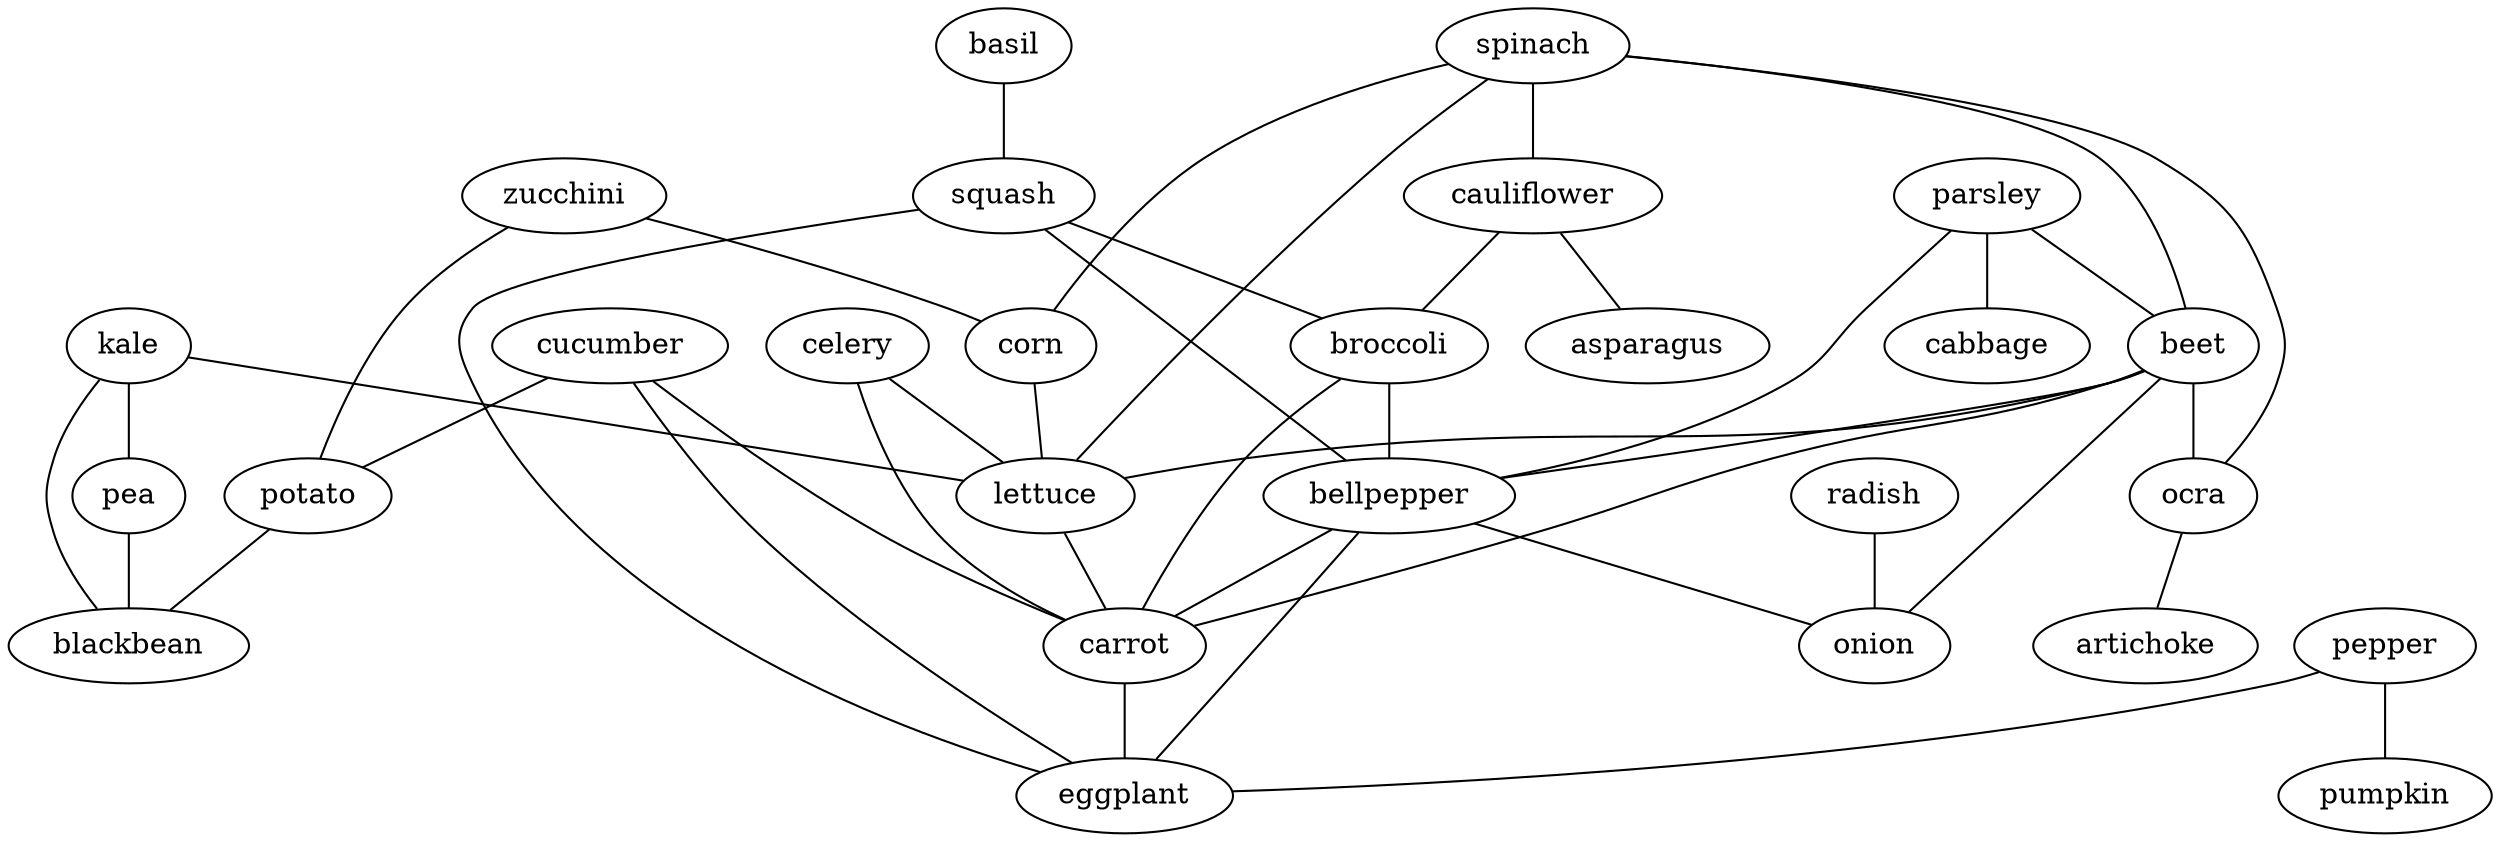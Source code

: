 strict graph G {
kale;
radish;
spinach;
parsley;
celery;
beet;
basil;
pea;
zucchini;
pepper;
cauliflower;
corn;
ocra;
squash;
cucumber;
cabbage;
broccoli;
bellpepper;
onion;
lettuce;
asparagus;
potato;
blackbean;
carrot;
eggplant;
pumpkin;
artichoke;
kale -- lettuce  [weight=1];
kale -- blackbean  [weight=1];
kale -- pea  [weight=1];
radish -- onion  [weight=1];
spinach -- cauliflower  [weight=1];
spinach -- corn  [weight=1];
spinach -- ocra  [weight=1];
spinach -- lettuce  [weight=1];
spinach -- beet  [weight=1];
parsley -- cabbage  [weight=1];
parsley -- beet  [weight=1];
parsley -- bellpepper  [weight=1];
celery -- lettuce  [weight=1];
celery -- carrot  [weight=1];
beet -- bellpepper  [weight=1];
beet -- onion  [weight=1];
beet -- ocra  [weight=1];
beet -- lettuce  [weight=1];
beet -- carrot  [weight=1];
basil -- squash  [weight=1];
pea -- blackbean  [weight=1];
zucchini -- corn  [weight=1];
zucchini -- potato  [weight=1];
pepper -- eggplant  [weight=1];
pepper -- pumpkin  [weight=1];
cauliflower -- asparagus  [weight=1];
cauliflower -- broccoli  [weight=1];
corn -- lettuce  [weight=1];
ocra -- artichoke  [weight=1];
squash -- bellpepper  [weight=1];
squash -- eggplant  [weight=1];
squash -- broccoli  [weight=1];
cucumber -- carrot  [weight=1];
cucumber -- eggplant  [weight=1];
cucumber -- potato  [weight=1];
broccoli -- bellpepper  [weight=1];
broccoli -- carrot  [weight=1];
bellpepper -- onion  [weight=1];
bellpepper -- carrot  [weight=1];
bellpepper -- eggplant  [weight=1];
lettuce -- carrot  [weight=1];
potato -- blackbean  [weight=1];
carrot -- eggplant  [weight=1];
}

